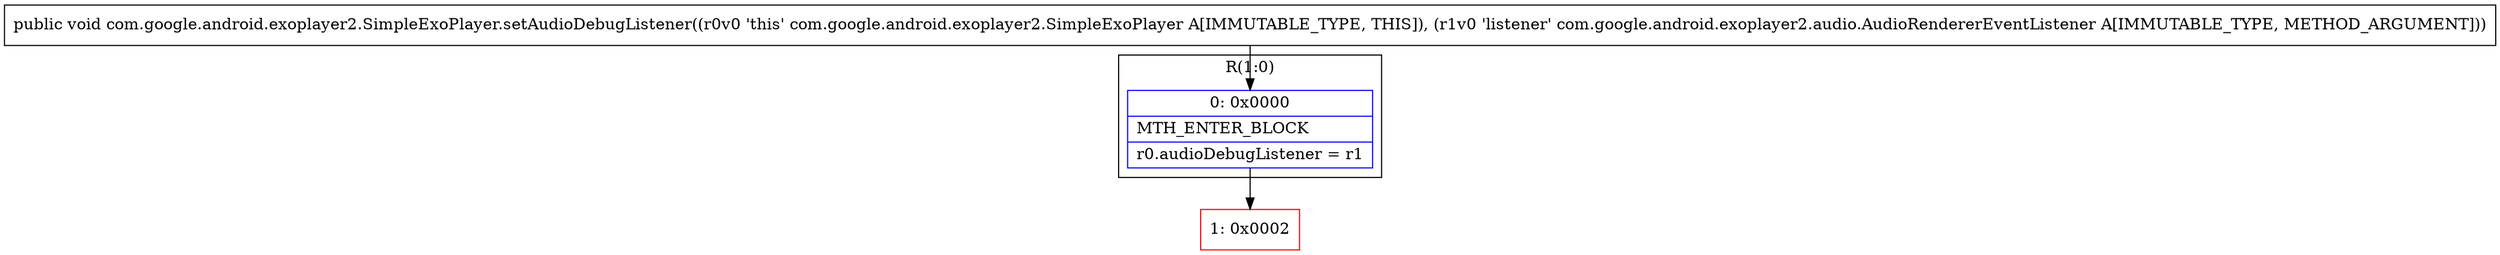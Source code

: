 digraph "CFG forcom.google.android.exoplayer2.SimpleExoPlayer.setAudioDebugListener(Lcom\/google\/android\/exoplayer2\/audio\/AudioRendererEventListener;)V" {
subgraph cluster_Region_1681935282 {
label = "R(1:0)";
node [shape=record,color=blue];
Node_0 [shape=record,label="{0\:\ 0x0000|MTH_ENTER_BLOCK\l|r0.audioDebugListener = r1\l}"];
}
Node_1 [shape=record,color=red,label="{1\:\ 0x0002}"];
MethodNode[shape=record,label="{public void com.google.android.exoplayer2.SimpleExoPlayer.setAudioDebugListener((r0v0 'this' com.google.android.exoplayer2.SimpleExoPlayer A[IMMUTABLE_TYPE, THIS]), (r1v0 'listener' com.google.android.exoplayer2.audio.AudioRendererEventListener A[IMMUTABLE_TYPE, METHOD_ARGUMENT])) }"];
MethodNode -> Node_0;
Node_0 -> Node_1;
}

